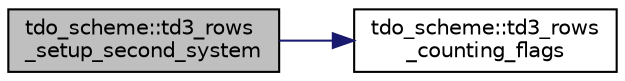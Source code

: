 digraph "tdo_scheme::td3_rows_setup_second_system"
{
  edge [fontname="Helvetica",fontsize="10",labelfontname="Helvetica",labelfontsize="10"];
  node [fontname="Helvetica",fontsize="10",shape=record];
  rankdir="LR";
  Node383 [label="tdo_scheme::td3_rows\l_setup_second_system",height=0.2,width=0.4,color="black", fillcolor="grey75", style="filled", fontcolor="black"];
  Node383 -> Node384 [color="midnightblue",fontsize="10",style="solid",fontname="Helvetica"];
  Node384 [label="tdo_scheme::td3_rows\l_counting_flags",height=0.2,width=0.4,color="black", fillcolor="white", style="filled",URL="$d7/dbc/classtdo__scheme.html#ab95849a5724427be94e1d7d418ce67dc"];
}
